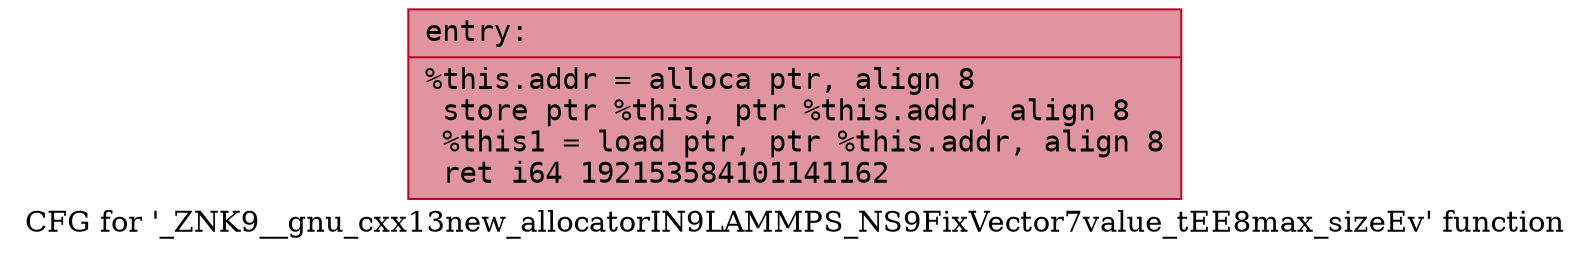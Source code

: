 digraph "CFG for '_ZNK9__gnu_cxx13new_allocatorIN9LAMMPS_NS9FixVector7value_tEE8max_sizeEv' function" {
	label="CFG for '_ZNK9__gnu_cxx13new_allocatorIN9LAMMPS_NS9FixVector7value_tEE8max_sizeEv' function";

	Node0x563495798e60 [shape=record,color="#b70d28ff", style=filled, fillcolor="#b70d2870" fontname="Courier",label="{entry:\l|  %this.addr = alloca ptr, align 8\l  store ptr %this, ptr %this.addr, align 8\l  %this1 = load ptr, ptr %this.addr, align 8\l  ret i64 192153584101141162\l}"];
}
